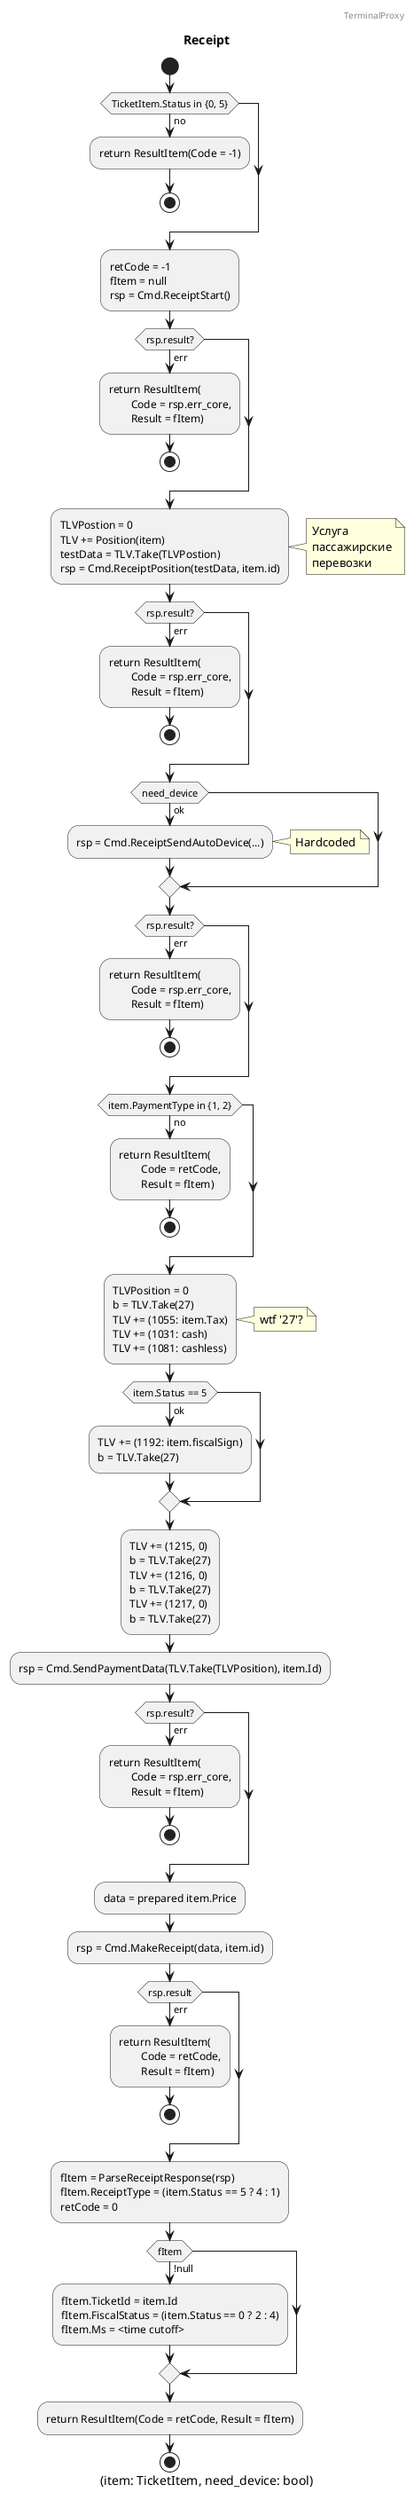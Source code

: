 @startuml

header TerminalProxy
title Receipt
caption (item: TicketItem, need_device: bool)

start

if (TicketItem.Status in {0, 5}) then (no)
	:return ResultItem(Code = -1);
	stop
endif
:retCode = -1
fItem = null
rsp = Cmd.ReceiptStart();
if (rsp.result?) then (err)
	:return ResultItem(
		Code = rsp.err_core,
		Result = fItem);
	stop
endif
:TLVPostion = 0
TLV += Position(item)
testData = TLV.Take(TLVPostion)
rsp = Cmd.ReceiptPosition(testData, item.id);
note right: Услуга\nпассажирские\nперевозки
if (rsp.result?) then (err)
	:return ResultItem(
		Code = rsp.err_core,
		Result = fItem);
	stop
endif
if (need_device) then (ok)
	:rsp = Cmd.ReceiptSendAutoDevice(...);
	note right: Hardcoded
endif
if (rsp.result?) then (err)
	:return ResultItem(
		Code = rsp.err_core,
		Result = fItem);
	stop
endif
if (item.PaymentType in {1, 2}) then (no)
	:return ResultItem(
		Code = retCode,
		Result = fItem);
	stop
endif
:TLVPosition = 0
b = TLV.Take(27)
TLV += (1055: item.Tax)
TLV += (1031: cash)
TLV += (1081: cashless);
note right: wtf '27'?
if (item.Status == 5) then (ok)
	:TLV += (1192: item.fiscalSign)
	b = TLV.Take(27);
endif
:TLV += (1215, 0)
b = TLV.Take(27)
TLV += (1216, 0)
b = TLV.Take(27)
TLV += (1217, 0)
b = TLV.Take(27);
:rsp = Cmd.SendPaymentData(TLV.Take(TLVPosition), item.Id);
if (rsp.result?) then (err)
	:return ResultItem(
		Code = rsp.err_core,
		Result = fItem);
	stop
endif
:data = prepared item.Price;
:rsp = Cmd.MakeReceipt(data, item.id);
if (rsp.result) then (err)
	:return ResultItem(
		Code = retCode,
		Result = fItem);
	stop
endif
:fItem = ParseReceiptResponse(rsp)
fItem.ReceiptType = (item.Status == 5 ? 4 : 1)
retCode = 0;
if (fItem) then (!null)
	:fItem.TicketId = item.Id
	fItem.FiscalStatus = (item.Status == 0 ? 2 : 4)
	fItem.Ms = <time cutoff>;
endif
:return ResultItem(Code = retCode, Result = fItem);

stop

@enduml
